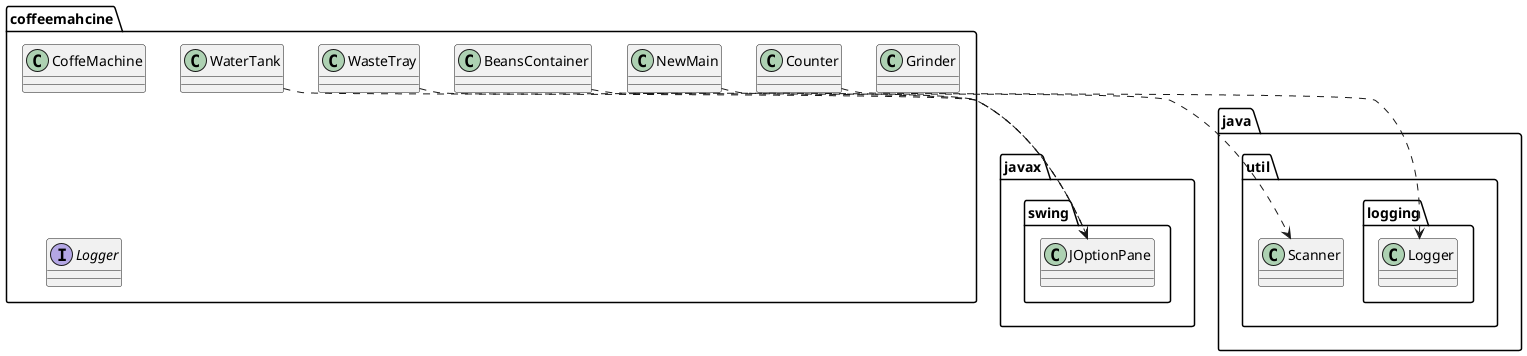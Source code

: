 @startuml
class coffeemahcine.BeansContainer
class coffeemahcine.CoffeMachine
class coffeemahcine.Counter
class coffeemahcine.Grinder
class coffeemahcine.NewMain
class coffeemahcine.WasteTray
class coffeemahcine.WaterTank
class java.util.Scanner
class java.util.logging.Logger
class javax.swing.JOptionPane
interface coffeemahcine.Logger
coffeemahcine.BeansContainer ..> javax.swing.JOptionPane
coffeemahcine.Counter ..> java.util.logging.Logger
coffeemahcine.NewMain ..> java.util.Scanner
coffeemahcine.WasteTray ..> javax.swing.JOptionPane
coffeemahcine.WaterTank ..> javax.swing.JOptionPane
@enduml